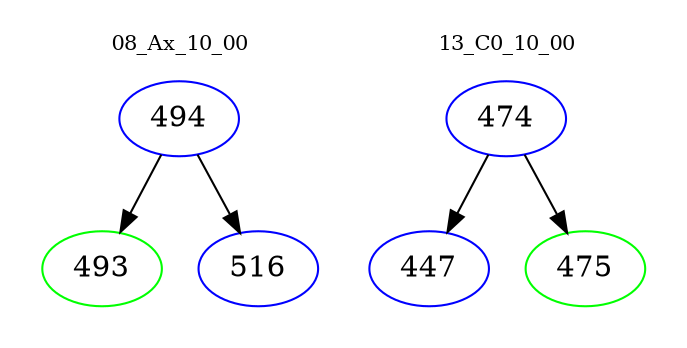 digraph{
subgraph cluster_0 {
color = white
label = "08_Ax_10_00";
fontsize=10;
T0_494 [label="494", color="blue"]
T0_494 -> T0_493 [color="black"]
T0_493 [label="493", color="green"]
T0_494 -> T0_516 [color="black"]
T0_516 [label="516", color="blue"]
}
subgraph cluster_1 {
color = white
label = "13_C0_10_00";
fontsize=10;
T1_474 [label="474", color="blue"]
T1_474 -> T1_447 [color="black"]
T1_447 [label="447", color="blue"]
T1_474 -> T1_475 [color="black"]
T1_475 [label="475", color="green"]
}
}
